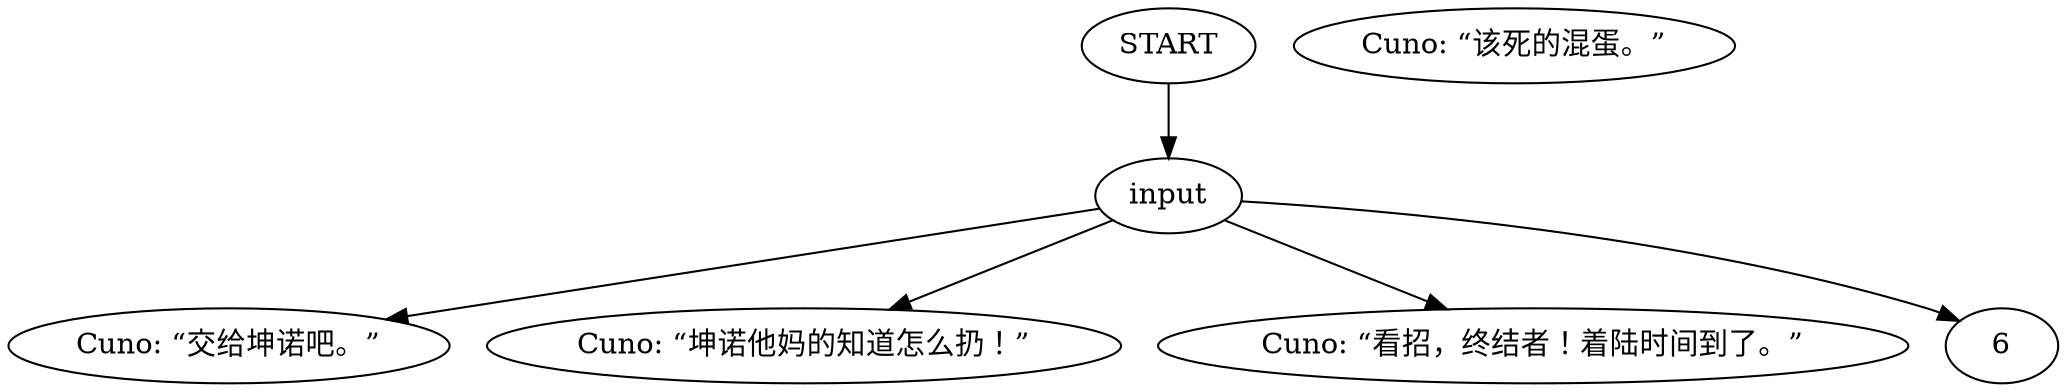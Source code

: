 # YARD / CUNO barks
# Cuno throws stones and sometimes responds to Cunoesse
# ==================================================
digraph G {
	  0 [label="START"];
	  1 [label="input"];
	  2 [label="Cuno: “该死的混蛋。”"];
	  3 [label="Cuno: “交给坤诺吧。”"];
	  4 [label="Cuno: “坤诺他妈的知道怎么扔！”"];
	  5 [label="Cuno: “看招，终结者！着陆时间到了。”"];
	  0 -> 1
	  1 -> 3
	  1 -> 4
	  1 -> 5
	  1 -> 6
}

